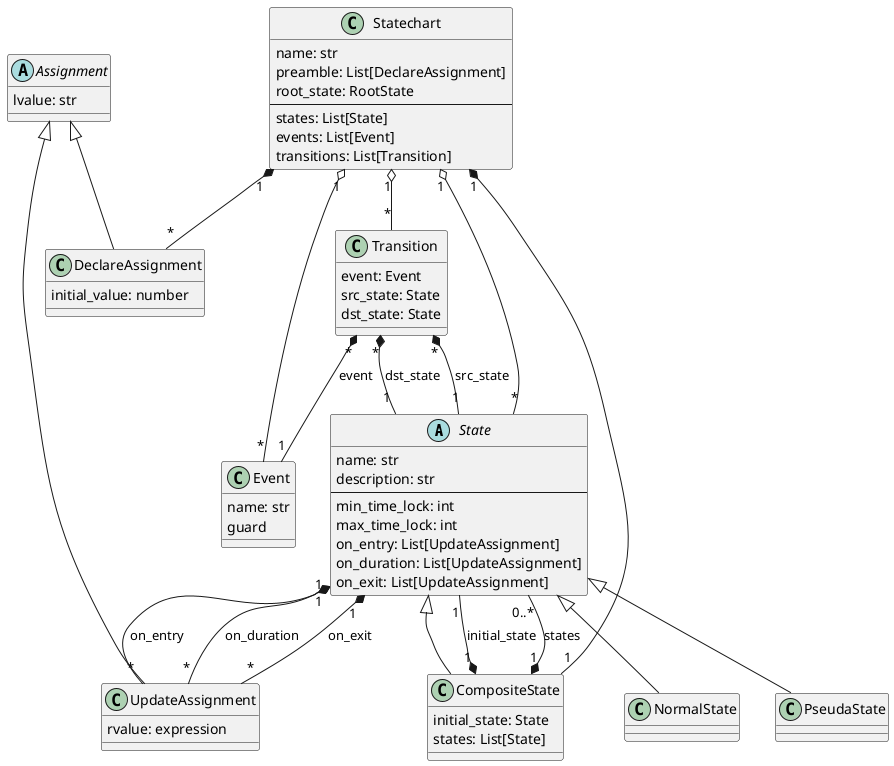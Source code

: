 @startuml

abstract class State {
    name: str
    description: str
    ---
    min_time_lock: int
    max_time_lock: int
    on_entry: List[UpdateAssignment]
    on_duration: List[UpdateAssignment]
    on_exit: List[UpdateAssignment]
}

State "1" *-- "*" UpdateAssignment: on_entry
State "1" *-- "*" UpdateAssignment: on_duration
State "1" *-- "*" UpdateAssignment: on_exit

CompositeState -up-|> State

class CompositeState {
    initial_state: State
    states: List[State]
}

CompositeState "1" *-- "1" State : initial_state
CompositeState "1" *-- "0..*" State : states

NormalState -up-|> State

class NormalState {
}

PseudaState -up-|> State

class PseudaState {

}

class Event {
    name: str
    guard
}

class Transition {
    event: Event
    src_state: State
    dst_state: State
}
Transition "*" *-- "1" State : src_state
Transition "*" *-- "1" State : dst_state
Transition "*" *-- "1" Event : event

class Statechart {
    name: str
    preamble: List[DeclareAssignment]
    root_state: RootState
    ---
    states: List[State]
    events: List[Event]
    transitions: List[Transition]
}

Statechart "1" *-- "*" DeclareAssignment
Statechart "1" *-- "1" CompositeState
Statechart "1" o-- "*" State
Statechart "1" o-- "*" Event
Statechart "1" o-- "*" Transition

abstract class Assignment {
    lvalue: str
}

class DeclareAssignment {
    initial_value: number
}

DeclareAssignment -up-|> Assignment

class UpdateAssignment {
    rvalue: expression
}

UpdateAssignment -up-|> Assignment

@enduml